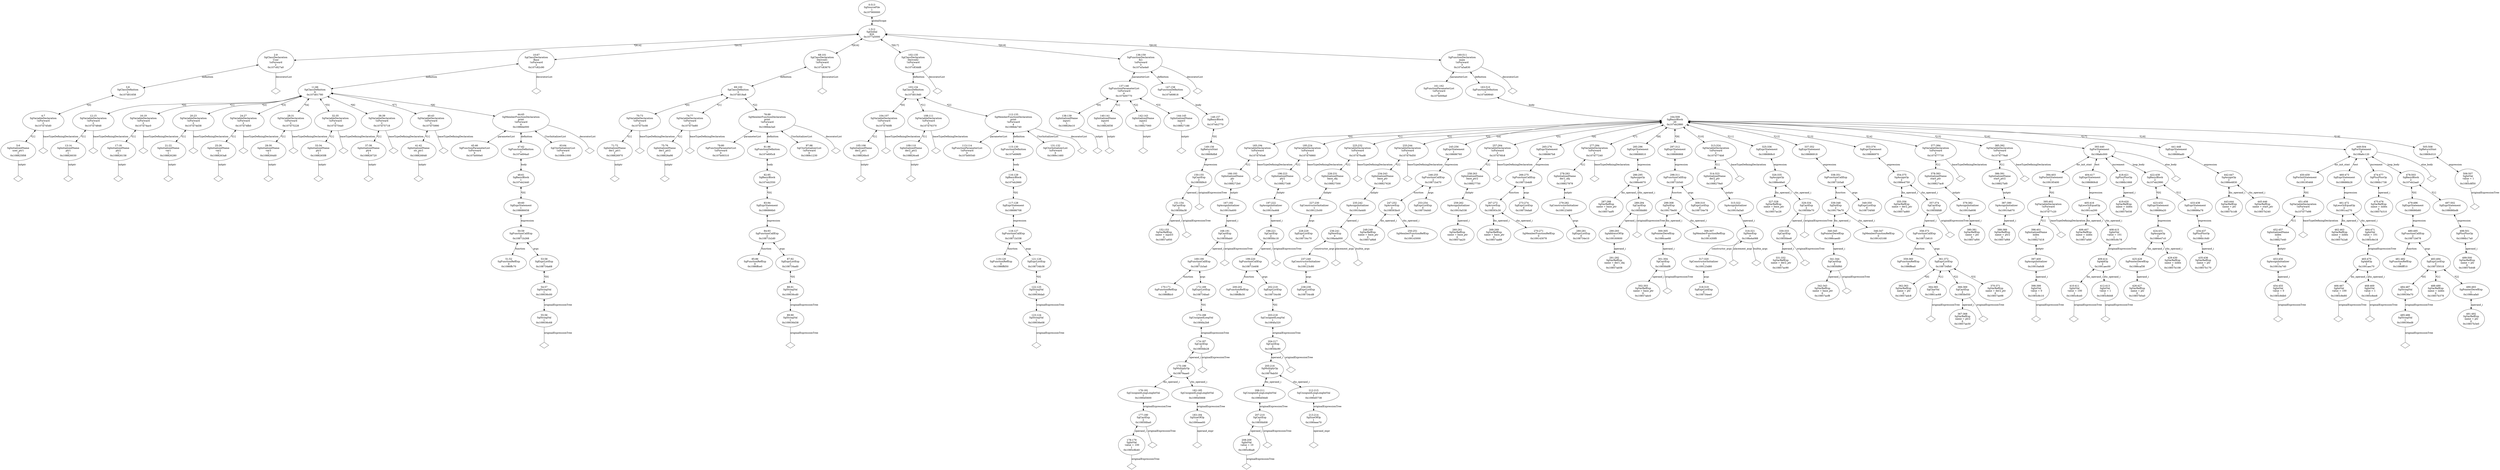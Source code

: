 digraph "G./pointer_example_class.cpp.dot" {
"0x108825f08"[label="5:6\nSgInitializedName\nuser_ptr1\n1\n0x108825f08\n" ];
"0x108825f08" -> "0x108825f08__initptr__null"[label="initptr" dir=none ];
"0x108825f08__initptr__null"[label="" shape=diamond ];
"0x107d745d0"[label="4:7\nSgVariableDeclaration\n!isForward\n2\n0x107d745d0\n" ];
"0x107d745d0" -> "0x107d745d0__baseTypeDefiningDeclaration__null"[label="baseTypeDefiningDeclaration" dir=none ];
"0x107d745d0__baseTypeDefiningDeclaration__null"[label="" shape=diamond ];
"0x107d745d0" -> "0x108825f08"[label="*[1]" dir=both ];
"0x107d01658"[label="3:8\nSgClassDefinition\n1\n0x107d01658\n" ];
"0x107d01658" -> "0x107d745d0"[label="*[0]" dir=both ];
"0x107c827a0"[label="2:9\nSgClassDeclaration\nUser\n!isForward\n2\n0x107c827a0\n" ];
"0x107c827a0" -> "0x107d01658"[label="definition" dir=both ];
"0x107c827a0" -> "0x107c827a0__decoratorList__null"[label="decoratorList" dir=none ];
"0x107c827a0__decoratorList__null"[label="" shape=diamond ];
"0x108826030"[label="13:14\nSgInitializedName\nptr1\n1\n0x108826030\n" ];
"0x108826030" -> "0x108826030__initptr__null"[label="initptr" dir=none ];
"0x108826030__initptr__null"[label="" shape=diamond ];
"0x107d74848"[label="12:15\nSgVariableDeclaration\n!isForward\n2\n0x107d74848\n" ];
"0x107d74848" -> "0x107d74848__baseTypeDefiningDeclaration__null"[label="baseTypeDefiningDeclaration" dir=none ];
"0x107d74848__baseTypeDefiningDeclaration__null"[label="" shape=diamond ];
"0x107d74848" -> "0x108826030"[label="*[1]" dir=both ];
"0x108826158"[label="17:18\nSgInitializedName\nptr2\n1\n0x108826158\n" ];
"0x108826158" -> "0x108826158__initptr__null"[label="initptr" dir=none ];
"0x108826158__initptr__null"[label="" shape=diamond ];
"0x107d74ac0"[label="16:19\nSgVariableDeclaration\n!isForward\n2\n0x107d74ac0\n" ];
"0x107d74ac0" -> "0x107d74ac0__baseTypeDefiningDeclaration__null"[label="baseTypeDefiningDeclaration" dir=none ];
"0x107d74ac0__baseTypeDefiningDeclaration__null"[label="" shape=diamond ];
"0x107d74ac0" -> "0x108826158"[label="*[1]" dir=both ];
"0x108826280"[label="21:22\nSgInitializedName\nvar1\n1\n0x108826280\n" ];
"0x108826280" -> "0x108826280__initptr__null"[label="initptr" dir=none ];
"0x108826280__initptr__null"[label="" shape=diamond ];
"0x107d74d38"[label="20:23\nSgVariableDeclaration\n!isForward\n2\n0x107d74d38\n" ];
"0x107d74d38" -> "0x107d74d38__baseTypeDefiningDeclaration__null"[label="baseTypeDefiningDeclaration" dir=none ];
"0x107d74d38__baseTypeDefiningDeclaration__null"[label="" shape=diamond ];
"0x107d74d38" -> "0x108826280"[label="*[1]" dir=both ];
"0x1088263a8"[label="25:26\nSgInitializedName\nvar2\n1\n0x1088263a8\n" ];
"0x1088263a8" -> "0x1088263a8__initptr__null"[label="initptr" dir=none ];
"0x1088263a8__initptr__null"[label="" shape=diamond ];
"0x107d74fb0"[label="24:27\nSgVariableDeclaration\n!isForward\n2\n0x107d74fb0\n" ];
"0x107d74fb0" -> "0x107d74fb0__baseTypeDefiningDeclaration__null"[label="baseTypeDefiningDeclaration" dir=none ];
"0x107d74fb0__baseTypeDefiningDeclaration__null"[label="" shape=diamond ];
"0x107d74fb0" -> "0x1088263a8"[label="*[1]" dir=both ];
"0x1088264d0"[label="29:30\nSgInitializedName\nvar3\n1\n0x1088264d0\n" ];
"0x1088264d0" -> "0x1088264d0__initptr__null"[label="initptr" dir=none ];
"0x1088264d0__initptr__null"[label="" shape=diamond ];
"0x107d75228"[label="28:31\nSgVariableDeclaration\n!isForward\n2\n0x107d75228\n" ];
"0x107d75228" -> "0x107d75228__baseTypeDefiningDeclaration__null"[label="baseTypeDefiningDeclaration" dir=none ];
"0x107d75228__baseTypeDefiningDeclaration__null"[label="" shape=diamond ];
"0x107d75228" -> "0x1088264d0"[label="*[1]" dir=both ];
"0x1088265f8"[label="33:34\nSgInitializedName\nptr3\n1\n0x1088265f8\n" ];
"0x1088265f8" -> "0x1088265f8__initptr__null"[label="initptr" dir=none ];
"0x1088265f8__initptr__null"[label="" shape=diamond ];
"0x107d754a0"[label="32:35\nSgVariableDeclaration\n!isForward\n2\n0x107d754a0\n" ];
"0x107d754a0" -> "0x107d754a0__baseTypeDefiningDeclaration__null"[label="baseTypeDefiningDeclaration" dir=none ];
"0x107d754a0__baseTypeDefiningDeclaration__null"[label="" shape=diamond ];
"0x107d754a0" -> "0x1088265f8"[label="*[1]" dir=both ];
"0x108826720"[label="37:38\nSgInitializedName\nptr4\n1\n0x108826720\n" ];
"0x108826720" -> "0x108826720__initptr__null"[label="initptr" dir=none ];
"0x108826720__initptr__null"[label="" shape=diamond ];
"0x107d75718"[label="36:39\nSgVariableDeclaration\n!isForward\n2\n0x107d75718\n" ];
"0x107d75718" -> "0x107d75718__baseTypeDefiningDeclaration__null"[label="baseTypeDefiningDeclaration" dir=none ];
"0x107d75718__baseTypeDefiningDeclaration__null"[label="" shape=diamond ];
"0x107d75718" -> "0x108826720"[label="*[1]" dir=both ];
"0x108826848"[label="41:42\nSgInitializedName\nstr_ptr1\n1\n0x108826848\n" ];
"0x108826848" -> "0x108826848__initptr__null"[label="initptr" dir=none ];
"0x108826848__initptr__null"[label="" shape=diamond ];
"0x107d75990"[label="40:43\nSgVariableDeclaration\n!isForward\n2\n0x107d75990\n" ];
"0x107d75990" -> "0x107d75990__baseTypeDefiningDeclaration__null"[label="baseTypeDefiningDeclaration" dir=none ];
"0x107d75990__baseTypeDefiningDeclaration__null"[label="" shape=diamond ];
"0x107d75990" -> "0x108826848"[label="*[1]" dir=both ];
"0x107b000e0"[label="45:46\nSgFunctionParameterList\n!isForward\n0\n0x107b000e0\n" ];
"0x1086ffc70"[label="51:52\nSgFunctionRefExp\n0\n0x1086ffc70\n" ];
"0x109036c68"[label="55:56\nSgStringVal\n1\n0x109036c68\n" ];
"0x109036c68" -> "0x109036c68__originalExpressionTree__null"[label="originalExpressionTree" dir=none ];
"0x109036c68__originalExpressionTree__null"[label="" shape=diamond ];
"0x109036c00"[label="54:57\nSgStringVal\n1\n0x109036c00\n" ];
"0x109036c00" -> "0x109036c68"[label="originalExpressionTree" dir=both ];
"0x108734a68"[label="53:58\nSgExprListExp\n1\n0x108734a68\n" ];
"0x108734a68" -> "0x109036c00"[label="*[0]" dir=both ];
"0x10871b268"[label="50:59\nSgFunctionCallExp\n2\n0x10871b268\n" ];
"0x10871b268" -> "0x1086ffc70"[label="function" dir=both ];
"0x10871b268" -> "0x108734a68"[label="args" dir=both ];
"0x108686658"[label="49:60\nSgExprStatement\n1\n0x108686658\n" ];
"0x108686658" -> "0x10871b268"[label="expression" dir=both ];
"0x107eb2440"[label="48:61\nSgBasicBlock\n1\n0x107eb2440\n" ];
"0x107eb2440" -> "0x108686658"[label="*[0]" dir=both ];
"0x107e694a0"[label="47:62\nSgFunctionDefinition\n1\n0x107e694a0\n" ];
"0x107e694a0" -> "0x107eb2440"[label="body" dir=both ];
"0x1089c1000"[label="63:64\nSgCtorInitializerList\n!isForward\n0\n0x1089c1000\n" ];
"0x1088de000"[label="44:65\nSgMemberFunctionDeclaration\nprint\n!isForward\n4\n0x1088de000\n" ];
"0x1088de000" -> "0x107b000e0"[label="parameterList" dir=both ];
"0x1088de000" -> "0x1088de000__decoratorList__null"[label="decoratorList" dir=none ];
"0x1088de000__decoratorList__null"[label="" shape=diamond ];
"0x1088de000" -> "0x107e694a0"[label="definition" dir=both ];
"0x1088de000" -> "0x1089c1000"[label="CtorInitializerList" dir=both ];
"0x107d01780"[label="11:66\nSgClassDefinition\n9\n0x107d01780\n" ];
"0x107d01780" -> "0x107d74848"[label="*[0]" dir=both ];
"0x107d01780" -> "0x107d74ac0"[label="*[1]" dir=both ];
"0x107d01780" -> "0x107d74d38"[label="*[2]" dir=both ];
"0x107d01780" -> "0x107d74fb0"[label="*[3]" dir=both ];
"0x107d01780" -> "0x107d75228"[label="*[4]" dir=both ];
"0x107d01780" -> "0x107d754a0"[label="*[5]" dir=both ];
"0x107d01780" -> "0x107d75718"[label="*[6]" dir=both ];
"0x107d01780" -> "0x107d75990"[label="*[7]" dir=both ];
"0x107d01780" -> "0x1088de000"[label="*[8]" dir=both ];
"0x107c82c90"[label="10:67\nSgClassDeclaration\nBase\n!isForward\n2\n0x107c82c90\n" ];
"0x107c82c90" -> "0x107d01780"[label="definition" dir=both ];
"0x107c82c90" -> "0x107c82c90__decoratorList__null"[label="decoratorList" dir=none ];
"0x107c82c90__decoratorList__null"[label="" shape=diamond ];
"0x108826970"[label="71:72\nSgInitializedName\nder1_ptr1\n1\n0x108826970\n" ];
"0x108826970" -> "0x108826970__initptr__null"[label="initptr" dir=none ];
"0x108826970__initptr__null"[label="" shape=diamond ];
"0x107d75c08"[label="70:73\nSgVariableDeclaration\n!isForward\n2\n0x107d75c08\n" ];
"0x107d75c08" -> "0x107d75c08__baseTypeDefiningDeclaration__null"[label="baseTypeDefiningDeclaration" dir=none ];
"0x107d75c08__baseTypeDefiningDeclaration__null"[label="" shape=diamond ];
"0x107d75c08" -> "0x108826970"[label="*[1]" dir=both ];
"0x108826a98"[label="75:76\nSgInitializedName\nder1_ptr2\n1\n0x108826a98\n" ];
"0x108826a98" -> "0x108826a98__initptr__null"[label="initptr" dir=none ];
"0x108826a98__initptr__null"[label="" shape=diamond ];
"0x107d75e80"[label="74:77\nSgVariableDeclaration\n!isForward\n2\n0x107d75e80\n" ];
"0x107d75e80" -> "0x107d75e80__baseTypeDefiningDeclaration__null"[label="baseTypeDefiningDeclaration" dir=none ];
"0x107d75e80__baseTypeDefiningDeclaration__null"[label="" shape=diamond ];
"0x107d75e80" -> "0x108826a98"[label="*[1]" dir=both ];
"0x107b00310"[label="79:80\nSgFunctionParameterList\n!isForward\n0\n0x107b00310\n" ];
"0x1086ffce0"[label="85:86\nSgFunctionRefExp\n0\n0x1086ffce0\n" ];
"0x109036d38"[label="89:90\nSgStringVal\n1\n0x109036d38\n" ];
"0x109036d38" -> "0x109036d38__originalExpressionTree__null"[label="originalExpressionTree" dir=none ];
"0x109036d38__originalExpressionTree__null"[label="" shape=diamond ];
"0x109036cd0"[label="88:91\nSgStringVal\n1\n0x109036cd0\n" ];
"0x109036cd0" -> "0x109036d38"[label="originalExpressionTree" dir=both ];
"0x108734ad0"[label="87:92\nSgExprListExp\n1\n0x108734ad0\n" ];
"0x108734ad0" -> "0x109036cd0"[label="*[0]" dir=both ];
"0x10871b2d0"[label="84:93\nSgFunctionCallExp\n2\n0x10871b2d0\n" ];
"0x10871b2d0" -> "0x1086ffce0"[label="function" dir=both ];
"0x10871b2d0" -> "0x108734ad0"[label="args" dir=both ];
"0x1086866b0"[label="83:94\nSgExprStatement\n1\n0x1086866b0\n" ];
"0x1086866b0" -> "0x10871b2d0"[label="expression" dir=both ];
"0x107eb2550"[label="82:95\nSgBasicBlock\n1\n0x107eb2550\n" ];
"0x107eb2550" -> "0x1086866b0"[label="*[0]" dir=both ];
"0x107e695c8"[label="81:96\nSgFunctionDefinition\n1\n0x107e695c8\n" ];
"0x107e695c8" -> "0x107eb2550"[label="body" dir=both ];
"0x1089c1230"[label="97:98\nSgCtorInitializerList\n!isForward\n0\n0x1089c1230\n" ];
"0x1088de3a0"[label="78:99\nSgMemberFunctionDeclaration\nprint\n!isForward\n4\n0x1088de3a0\n" ];
"0x1088de3a0" -> "0x107b00310"[label="parameterList" dir=both ];
"0x1088de3a0" -> "0x1088de3a0__decoratorList__null"[label="decoratorList" dir=none ];
"0x1088de3a0__decoratorList__null"[label="" shape=diamond ];
"0x1088de3a0" -> "0x107e695c8"[label="definition" dir=both ];
"0x1088de3a0" -> "0x1089c1230"[label="CtorInitializerList" dir=both ];
"0x107d018a8"[label="69:100\nSgClassDefinition\n3\n0x107d018a8\n" ];
"0x107d018a8" -> "0x107d75c08"[label="*[0]" dir=both ];
"0x107d018a8" -> "0x107d75e80"[label="*[1]" dir=both ];
"0x107d018a8" -> "0x1088de3a0"[label="*[2]" dir=both ];
"0x107c83670"[label="68:101\nSgClassDeclaration\nDerived1\n!isForward\n2\n0x107c83670\n" ];
"0x107c83670" -> "0x107d018a8"[label="definition" dir=both ];
"0x107c83670" -> "0x107c83670__decoratorList__null"[label="decoratorList" dir=none ];
"0x107c83670__decoratorList__null"[label="" shape=diamond ];
"0x108826bc0"[label="105:106\nSgInitializedName\nder2_ptr1\n1\n0x108826bc0\n" ];
"0x108826bc0" -> "0x108826bc0__initptr__null"[label="initptr" dir=none ];
"0x108826bc0__initptr__null"[label="" shape=diamond ];
"0x107d760f8"[label="104:107\nSgVariableDeclaration\n!isForward\n2\n0x107d760f8\n" ];
"0x107d760f8" -> "0x107d760f8__baseTypeDefiningDeclaration__null"[label="baseTypeDefiningDeclaration" dir=none ];
"0x107d760f8__baseTypeDefiningDeclaration__null"[label="" shape=diamond ];
"0x107d760f8" -> "0x108826bc0"[label="*[1]" dir=both ];
"0x108826ce8"[label="109:110\nSgInitializedName\nder2_ptr2\n1\n0x108826ce8\n" ];
"0x108826ce8" -> "0x108826ce8__initptr__null"[label="initptr" dir=none ];
"0x108826ce8__initptr__null"[label="" shape=diamond ];
"0x107d76370"[label="108:111\nSgVariableDeclaration\n!isForward\n2\n0x107d76370\n" ];
"0x107d76370" -> "0x107d76370__baseTypeDefiningDeclaration__null"[label="baseTypeDefiningDeclaration" dir=none ];
"0x107d76370__baseTypeDefiningDeclaration__null"[label="" shape=diamond ];
"0x107d76370" -> "0x108826ce8"[label="*[1]" dir=both ];
"0x107b00540"[label="113:114\nSgFunctionParameterList\n!isForward\n0\n0x107b00540\n" ];
"0x1086ffd50"[label="119:120\nSgFunctionRefExp\n0\n0x1086ffd50\n" ];
"0x109036e08"[label="123:124\nSgStringVal\n1\n0x109036e08\n" ];
"0x109036e08" -> "0x109036e08__originalExpressionTree__null"[label="originalExpressionTree" dir=none ];
"0x109036e08__originalExpressionTree__null"[label="" shape=diamond ];
"0x109036da0"[label="122:125\nSgStringVal\n1\n0x109036da0\n" ];
"0x109036da0" -> "0x109036e08"[label="originalExpressionTree" dir=both ];
"0x108734b38"[label="121:126\nSgExprListExp\n1\n0x108734b38\n" ];
"0x108734b38" -> "0x109036da0"[label="*[0]" dir=both ];
"0x10871b338"[label="118:127\nSgFunctionCallExp\n2\n0x10871b338\n" ];
"0x10871b338" -> "0x1086ffd50"[label="function" dir=both ];
"0x10871b338" -> "0x108734b38"[label="args" dir=both ];
"0x108686708"[label="117:128\nSgExprStatement\n1\n0x108686708\n" ];
"0x108686708" -> "0x10871b338"[label="expression" dir=both ];
"0x107eb2660"[label="116:129\nSgBasicBlock\n1\n0x107eb2660\n" ];
"0x107eb2660" -> "0x108686708"[label="*[0]" dir=both ];
"0x107e696f0"[label="115:130\nSgFunctionDefinition\n1\n0x107e696f0\n" ];
"0x107e696f0" -> "0x107eb2660"[label="body" dir=both ];
"0x1089c1460"[label="131:132\nSgCtorInitializerList\n!isForward\n0\n0x1089c1460\n" ];
"0x1088de740"[label="112:133\nSgMemberFunctionDeclaration\nprint\n!isForward\n4\n0x1088de740\n" ];
"0x1088de740" -> "0x107b00540"[label="parameterList" dir=both ];
"0x1088de740" -> "0x1088de740__decoratorList__null"[label="decoratorList" dir=none ];
"0x1088de740__decoratorList__null"[label="" shape=diamond ];
"0x1088de740" -> "0x107e696f0"[label="definition" dir=both ];
"0x1088de740" -> "0x1089c1460"[label="CtorInitializerList" dir=both ];
"0x107d019d0"[label="103:134\nSgClassDefinition\n3\n0x107d019d0\n" ];
"0x107d019d0" -> "0x107d760f8"[label="*[0]" dir=both ];
"0x107d019d0" -> "0x107d76370"[label="*[1]" dir=both ];
"0x107d019d0" -> "0x1088de740"[label="*[2]" dir=both ];
"0x107c83dd8"[label="102:135\nSgClassDeclaration\nDerived2\n!isForward\n2\n0x107c83dd8\n" ];
"0x107c83dd8" -> "0x107d019d0"[label="definition" dir=both ];
"0x107c83dd8" -> "0x107c83dd8__decoratorList__null"[label="decoratorList" dir=none ];
"0x107c83dd8__decoratorList__null"[label="" shape=diamond ];
"0x108826e10"[label="138:139\nSgInitializedName\ninput1\n1\n0x108826e10\n" ];
"0x108826e10" -> "0x108826e10__initptr__null"[label="initptr" dir=none ];
"0x108826e10__initptr__null"[label="" shape=diamond ];
"0x108826f38"[label="140:141\nSgInitializedName\ninput4\n1\n0x108826f38\n" ];
"0x108826f38" -> "0x108826f38__initptr__null"[label="initptr" dir=none ];
"0x108826f38__initptr__null"[label="" shape=diamond ];
"0x108827060"[label="142:143\nSgInitializedName\ninput2\n1\n0x108827060\n" ];
"0x108827060" -> "0x108827060__initptr__null"[label="initptr" dir=none ];
"0x108827060__initptr__null"[label="" shape=diamond ];
"0x108827188"[label="144:145\nSgInitializedName\ninput3\n1\n0x108827188\n" ];
"0x108827188" -> "0x108827188__initptr__null"[label="initptr" dir=none ];
"0x108827188__initptr__null"[label="" shape=diamond ];
"0x107b00770"[label="137:146\nSgFunctionParameterList\n!isForward\n4\n0x107b00770\n" ];
"0x107b00770" -> "0x108826e10"[label="*[0]" dir=both ];
"0x107b00770" -> "0x108826f38"[label="*[1]" dir=both ];
"0x107b00770" -> "0x108827060"[label="*[2]" dir=both ];
"0x107b00770" -> "0x108827188"[label="*[3]" dir=both ];
"0x10857a950"[label="152:153\nSgVarRefExp\n name = input3\n0\n0x10857a950\n" ];
"0x1085fda38"[label="151:154\nSgCastExp\n2\n0x1085fda38\n" ];
"0x1085fda38" -> "0x10857a950"[label="operand_i" dir=both ];
"0x1085fda38" -> "0x1085fda38__originalExpressionTree__null"[label="originalExpressionTree" dir=none ];
"0x1085fda38__originalExpressionTree__null"[label="" shape=diamond ];
"0x1085fd9c0"[label="150:155\nSgCastExp\n2\n0x1085fd9c0\n" ];
"0x1085fd9c0" -> "0x1085fda38"[label="operand_i" dir=both ];
"0x1085fd9c0" -> "0x1085fd9c0__originalExpressionTree__null"[label="originalExpressionTree" dir=none ];
"0x1085fd9c0__originalExpressionTree__null"[label="" shape=diamond ];
"0x10869bfb8"[label="149:156\nSgReturnStmt\n1\n0x10869bfb8\n" ];
"0x10869bfb8" -> "0x1085fd9c0"[label="expression" dir=both ];
"0x107eb2770"[label="148:157\nSgBasicBlock\n1\n0x107eb2770\n" ];
"0x107eb2770" -> "0x10869bfb8"[label="*[0]" dir=both ];
"0x107e69818"[label="147:158\nSgFunctionDefinition\n1\n0x107e69818\n" ];
"0x107e69818" -> "0x107eb2770"[label="body" dir=both ];
"0x107a5a4a0"[label="136:159\nSgFunctionDeclaration\nfn1\n!isForward\n3\n0x107a5a4a0\n" ];
"0x107a5a4a0" -> "0x107b00770"[label="parameterList" dir=both ];
"0x107a5a4a0" -> "0x107a5a4a0__decoratorList__null"[label="decoratorList" dir=none ];
"0x107a5a4a0__decoratorList__null"[label="" shape=diamond ];
"0x107a5a4a0" -> "0x107e69818"[label="definition" dir=both ];
"0x107b009a0"[label="161:162\nSgFunctionParameterList\n!isForward\n0\n0x107b009a0\n" ];
"0x1086ffdc0"[label="170:171\nSgFunctionRefExp\n0\n0x1086ffdc0\n" ];
"0x1085c8b40"[label="178:179\nSgIntVal\n value = 100\n1\n0x1085c8b40\n" ];
"0x1085c8b40" -> "0x1085c8b40__originalExpressionTree__null"[label="originalExpressionTree" dir=none ];
"0x1085c8b40__originalExpressionTree__null"[label="" shape=diamond ];
"0x1085fdba0"[label="177:180\nSgCastExp\n2\n0x1085fdba0\n" ];
"0x1085fdba0" -> "0x1085c8b40"[label="operand_i" dir=both ];
"0x1085fdba0" -> "0x1085fdba0__originalExpressionTree__null"[label="originalExpressionTree" dir=none ];
"0x1085fdba0__originalExpressionTree__null"[label="" shape=diamond ];
"0x1090d5600"[label="176:181\nSgUnsignedLongLongIntVal\n1\n0x1090d5600\n" ];
"0x1090d5600" -> "0x1085fdba0"[label="originalExpressionTree" dir=both ];
"0x1090eee00"[label="183:184\nSgSizeOfOp\n1\n0x1090eee00\n" ];
"0x1090eee00" -> "0x1090eee00__operand_expr__null"[label="operand_expr" dir=none ];
"0x1090eee00__operand_expr__null"[label="" shape=diamond ];
"0x1090d5668"[label="182:185\nSgUnsignedLongLongIntVal\n1\n0x1090d5668\n" ];
"0x1090d5668" -> "0x1090eee00"[label="originalExpressionTree" dir=both ];
"0x10879aae0"[label="175:186\nSgMultiplyOp\n2\n0x10879aae0\n" ];
"0x10879aae0" -> "0x1090d5600"[label="lhs_operand_i" dir=both ];
"0x10879aae0" -> "0x1090d5668"[label="rhs_operand_i" dir=both ];
"0x1085fdb28"[label="174:187\nSgCastExp\n2\n0x1085fdb28\n" ];
"0x1085fdb28" -> "0x10879aae0"[label="operand_i" dir=both ];
"0x1085fdb28" -> "0x1085fdb28__originalExpressionTree__null"[label="originalExpressionTree" dir=none ];
"0x1085fdb28__originalExpressionTree__null"[label="" shape=diamond ];
"0x1084fa2b8"[label="173:188\nSgUnsignedLongVal\n1\n0x1084fa2b8\n" ];
"0x1084fa2b8" -> "0x1085fdb28"[label="originalExpressionTree" dir=both ];
"0x108734ba0"[label="172:189\nSgExprListExp\n1\n0x108734ba0\n" ];
"0x108734ba0" -> "0x1084fa2b8"[label="*[0]" dir=both ];
"0x10871b3a0"[label="169:190\nSgFunctionCallExp\n2\n0x10871b3a0\n" ];
"0x10871b3a0" -> "0x1086ffdc0"[label="function" dir=both ];
"0x10871b3a0" -> "0x108734ba0"[label="args" dir=both ];
"0x1085fdab0"[label="168:191\nSgCastExp\n2\n0x1085fdab0\n" ];
"0x1085fdab0" -> "0x10871b3a0"[label="operand_i" dir=both ];
"0x1085fdab0" -> "0x1085fdab0__originalExpressionTree__null"[label="originalExpressionTree" dir=none ];
"0x1085fdab0__originalExpressionTree__null"[label="" shape=diamond ];
"0x10910a400"[label="167:192\nSgAssignInitializer\n1\n0x10910a400\n" ];
"0x10910a400" -> "0x1085fdab0"[label="operand_i" dir=both ];
"0x1088272b0"[label="166:193\nSgInitializedName\nptr\n1\n0x1088272b0\n" ];
"0x1088272b0" -> "0x10910a400"[label="initptr" dir=both ];
"0x107d765e8"[label="165:194\nSgVariableDeclaration\n!isForward\n2\n0x107d765e8\n" ];
"0x107d765e8" -> "0x107d765e8__baseTypeDefiningDeclaration__null"[label="baseTypeDefiningDeclaration" dir=none ];
"0x107d765e8__baseTypeDefiningDeclaration__null"[label="" shape=diamond ];
"0x107d765e8" -> "0x1088272b0"[label="*[1]" dir=both ];
"0x1086ffe30"[label="200:201\nSgFunctionRefExp\n0\n0x1086ffe30\n" ];
"0x1085c8ba8"[label="208:209\nSgIntVal\n value = 10\n1\n0x1085c8ba8\n" ];
"0x1085c8ba8" -> "0x1085c8ba8__originalExpressionTree__null"[label="originalExpressionTree" dir=none ];
"0x1085c8ba8__originalExpressionTree__null"[label="" shape=diamond ];
"0x1085fdd08"[label="207:210\nSgCastExp\n2\n0x1085fdd08\n" ];
"0x1085fdd08" -> "0x1085c8ba8"[label="operand_i" dir=both ];
"0x1085fdd08" -> "0x1085fdd08__originalExpressionTree__null"[label="originalExpressionTree" dir=none ];
"0x1085fdd08__originalExpressionTree__null"[label="" shape=diamond ];
"0x1090d56d0"[label="206:211\nSgUnsignedLongLongIntVal\n1\n0x1090d56d0\n" ];
"0x1090d56d0" -> "0x1085fdd08"[label="originalExpressionTree" dir=both ];
"0x1090eee70"[label="213:214\nSgSizeOfOp\n1\n0x1090eee70\n" ];
"0x1090eee70" -> "0x1090eee70__operand_expr__null"[label="operand_expr" dir=none ];
"0x1090eee70__operand_expr__null"[label="" shape=diamond ];
"0x1090d5738"[label="212:215\nSgUnsignedLongLongIntVal\n1\n0x1090d5738\n" ];
"0x1090d5738" -> "0x1090eee70"[label="originalExpressionTree" dir=both ];
"0x10879ab50"[label="205:216\nSgMultiplyOp\n2\n0x10879ab50\n" ];
"0x10879ab50" -> "0x1090d56d0"[label="lhs_operand_i" dir=both ];
"0x10879ab50" -> "0x1090d5738"[label="rhs_operand_i" dir=both ];
"0x1085fdc90"[label="204:217\nSgCastExp\n2\n0x1085fdc90\n" ];
"0x1085fdc90" -> "0x10879ab50"[label="operand_i" dir=both ];
"0x1085fdc90" -> "0x1085fdc90__originalExpressionTree__null"[label="originalExpressionTree" dir=none ];
"0x1085fdc90__originalExpressionTree__null"[label="" shape=diamond ];
"0x1084fa320"[label="203:218\nSgUnsignedLongVal\n1\n0x1084fa320\n" ];
"0x1084fa320" -> "0x1085fdc90"[label="originalExpressionTree" dir=both ];
"0x108734c08"[label="202:219\nSgExprListExp\n1\n0x108734c08\n" ];
"0x108734c08" -> "0x1084fa320"[label="*[0]" dir=both ];
"0x10871b408"[label="199:220\nSgFunctionCallExp\n2\n0x10871b408\n" ];
"0x10871b408" -> "0x1086ffe30"[label="function" dir=both ];
"0x10871b408" -> "0x108734c08"[label="args" dir=both ];
"0x1085fdc18"[label="198:221\nSgCastExp\n2\n0x1085fdc18\n" ];
"0x1085fdc18" -> "0x10871b408"[label="operand_i" dir=both ];
"0x1085fdc18" -> "0x1085fdc18__originalExpressionTree__null"[label="originalExpressionTree" dir=none ];
"0x1085fdc18__originalExpressionTree__null"[label="" shape=diamond ];
"0x10910a468"[label="197:222\nSgAssignInitializer\n1\n0x10910a468\n" ];
"0x10910a468" -> "0x1085fdc18"[label="operand_i" dir=both ];
"0x1088273d8"[label="196:223\nSgInitializedName\nptr2\n1\n0x1088273d8\n" ];
"0x1088273d8" -> "0x10910a468"[label="initptr" dir=both ];
"0x107d76860"[label="195:224\nSgVariableDeclaration\n!isForward\n2\n0x107d76860\n" ];
"0x107d76860" -> "0x107d76860__baseTypeDefiningDeclaration__null"[label="baseTypeDefiningDeclaration" dir=none ];
"0x107d76860__baseTypeDefiningDeclaration__null"[label="" shape=diamond ];
"0x107d76860" -> "0x1088273d8"[label="*[1]" dir=both ];
"0x108734c70"[label="228:229\nSgExprListExp\n0\n0x108734c70\n" ];
"0x109123c00"[label="227:230\nSgConstructorInitializer\n1\n0x109123c00\n" ];
"0x109123c00" -> "0x108734c70"[label="args" dir=both ];
"0x108827500"[label="226:231\nSgInitializedName\nbase_obj\n1\n0x108827500\n" ];
"0x108827500" -> "0x109123c00"[label="initptr" dir=both ];
"0x107d76ad8"[label="225:232\nSgVariableDeclaration\n!isForward\n2\n0x107d76ad8\n" ];
"0x107d76ad8" -> "0x107d76ad8__baseTypeDefiningDeclaration__null"[label="baseTypeDefiningDeclaration" dir=none ];
"0x107d76ad8__baseTypeDefiningDeclaration__null"[label="" shape=diamond ];
"0x107d76ad8" -> "0x108827500"[label="*[1]" dir=both ];
"0x108734cd8"[label="238:239\nSgExprListExp\n0\n0x108734cd8\n" ];
"0x109123c80"[label="237:240\nSgConstructorInitializer\n1\n0x109123c80\n" ];
"0x109123c80" -> "0x108734cd8"[label="args" dir=both ];
"0x108a4a000"[label="236:241\nSgNewExp\n3\n0x108a4a000\n" ];
"0x108a4a000" -> "0x108a4a000__placement_args__null"[label="placement_args" dir=none ];
"0x108a4a000__placement_args__null"[label="" shape=diamond ];
"0x108a4a000" -> "0x109123c80"[label="constructor_args" dir=both ];
"0x108a4a000" -> "0x108a4a000__builtin_args__null"[label="builtin_args" dir=none ];
"0x108a4a000__builtin_args__null"[label="" shape=diamond ];
"0x10910a4d0"[label="235:242\nSgAssignInitializer\n1\n0x10910a4d0\n" ];
"0x10910a4d0" -> "0x108a4a000"[label="operand_i" dir=both ];
"0x108827628"[label="234:243\nSgInitializedName\nbase_ptr\n1\n0x108827628\n" ];
"0x108827628" -> "0x10910a4d0"[label="initptr" dir=both ];
"0x107d76d50"[label="233:244\nSgVariableDeclaration\n!isForward\n2\n0x107d76d50\n" ];
"0x107d76d50" -> "0x107d76d50__baseTypeDefiningDeclaration__null"[label="baseTypeDefiningDeclaration" dir=none ];
"0x107d76d50__baseTypeDefiningDeclaration__null"[label="" shape=diamond ];
"0x107d76d50" -> "0x108827628"[label="*[1]" dir=both ];
"0x10857a9b8"[label="248:249\nSgVarRefExp\n name = base_ptr\n0\n0x10857a9b8\n" ];
"0x109143000"[label="250:251\nSgMemberFunctionRefExp\n0\n0x109143000\n" ];
"0x108593bc0"[label="247:252\nSgArrowExp\n2\n0x108593bc0\n" ];
"0x108593bc0" -> "0x10857a9b8"[label="lhs_operand_i" dir=both ];
"0x108593bc0" -> "0x109143000"[label="rhs_operand_i" dir=both ];
"0x108734d40"[label="253:254\nSgExprListExp\n0\n0x108734d40\n" ];
"0x10871b470"[label="246:255\nSgFunctionCallExp\n2\n0x10871b470\n" ];
"0x10871b470" -> "0x108593bc0"[label="function" dir=both ];
"0x10871b470" -> "0x108734d40"[label="args" dir=both ];
"0x108686760"[label="245:256\nSgExprStatement\n1\n0x108686760\n" ];
"0x108686760" -> "0x10871b470"[label="expression" dir=both ];
"0x10857aa20"[label="260:261\nSgVarRefExp\n name = base_ptr\n0\n0x10857aa20\n" ];
"0x10910a538"[label="259:262\nSgAssignInitializer\n1\n0x10910a538\n" ];
"0x10910a538" -> "0x10857aa20"[label="operand_i" dir=both ];
"0x108827750"[label="258:263\nSgInitializedName\nbase_ptr2\n1\n0x108827750\n" ];
"0x108827750" -> "0x10910a538"[label="initptr" dir=both ];
"0x107d76fc8"[label="257:264\nSgVariableDeclaration\n!isForward\n2\n0x107d76fc8\n" ];
"0x107d76fc8" -> "0x107d76fc8__baseTypeDefiningDeclaration__null"[label="baseTypeDefiningDeclaration" dir=none ];
"0x107d76fc8__baseTypeDefiningDeclaration__null"[label="" shape=diamond ];
"0x107d76fc8" -> "0x108827750"[label="*[1]" dir=both ];
"0x10857aa88"[label="268:269\nSgVarRefExp\n name = base_ptr\n0\n0x10857aa88\n" ];
"0x109143078"[label="270:271\nSgMemberFunctionRefExp\n0\n0x109143078\n" ];
"0x108593c30"[label="267:272\nSgArrowExp\n2\n0x108593c30\n" ];
"0x108593c30" -> "0x10857aa88"[label="lhs_operand_i" dir=both ];
"0x108593c30" -> "0x109143078"[label="rhs_operand_i" dir=both ];
"0x108734da8"[label="273:274\nSgExprListExp\n0\n0x108734da8\n" ];
"0x10871b4d8"[label="266:275\nSgFunctionCallExp\n2\n0x10871b4d8\n" ];
"0x10871b4d8" -> "0x108593c30"[label="function" dir=both ];
"0x10871b4d8" -> "0x108734da8"[label="args" dir=both ];
"0x1086867b8"[label="265:276\nSgExprStatement\n1\n0x1086867b8\n" ];
"0x1086867b8" -> "0x10871b4d8"[label="expression" dir=both ];
"0x108734e10"[label="280:281\nSgExprListExp\n0\n0x108734e10\n" ];
"0x109123d00"[label="279:282\nSgConstructorInitializer\n1\n0x109123d00\n" ];
"0x109123d00" -> "0x108734e10"[label="args" dir=both ];
"0x108827878"[label="278:283\nSgInitializedName\nder1_obj\n1\n0x108827878\n" ];
"0x108827878" -> "0x109123d00"[label="initptr" dir=both ];
"0x107d77240"[label="277:284\nSgVariableDeclaration\n!isForward\n2\n0x107d77240\n" ];
"0x107d77240" -> "0x107d77240__baseTypeDefiningDeclaration__null"[label="baseTypeDefiningDeclaration" dir=none ];
"0x107d77240__baseTypeDefiningDeclaration__null"[label="" shape=diamond ];
"0x107d77240" -> "0x108827878"[label="*[1]" dir=both ];
"0x10857aaf0"[label="287:288\nSgVarRefExp\n name = base_ptr\n0\n0x10857aaf0\n" ];
"0x10857ab58"[label="291:292\nSgVarRefExp\n name = der1_obj\n0\n0x10857ab58\n" ];
"0x109160600"[label="290:293\nSgAddressOfOp\n1\n0x109160600\n" ];
"0x109160600" -> "0x10857ab58"[label="operand_i" dir=both ];
"0x1085fdd80"[label="289:294\nSgCastExp\n2\n0x1085fdd80\n" ];
"0x1085fdd80" -> "0x109160600"[label="operand_i" dir=both ];
"0x1085fdd80" -> "0x1085fdd80__originalExpressionTree__null"[label="originalExpressionTree" dir=none ];
"0x1085fdd80__originalExpressionTree__null"[label="" shape=diamond ];
"0x1086e4670"[label="286:295\nSgAssignOp\n2\n0x1086e4670\n" ];
"0x1086e4670" -> "0x10857aaf0"[label="lhs_operand_i" dir=both ];
"0x1086e4670" -> "0x1085fdd80"[label="rhs_operand_i" dir=both ];
"0x108686810"[label="285:296\nSgExprStatement\n1\n0x108686810\n" ];
"0x108686810" -> "0x1086e4670"[label="expression" dir=both ];
"0x10857abc0"[label="302:303\nSgVarRefExp\n name = base_ptr\n0\n0x10857abc0\n" ];
"0x1085fddf8"[label="301:304\nSgCastExp\n2\n0x1085fddf8\n" ];
"0x1085fddf8" -> "0x10857abc0"[label="operand_i" dir=both ];
"0x1085fddf8" -> "0x1085fddf8__originalExpressionTree__null"[label="originalExpressionTree" dir=none ];
"0x1085fddf8__originalExpressionTree__null"[label="" shape=diamond ];
"0x1086cae68"[label="300:305\nSgPointerDerefExp\n1\n0x1086cae68\n" ];
"0x1086cae68" -> "0x1085fddf8"[label="operand_i" dir=both ];
"0x1091430f0"[label="306:307\nSgMemberFunctionRefExp\n0\n0x1091430f0\n" ];
"0x109179e00"[label="299:308\nSgDotExp\n2\n0x109179e00\n" ];
"0x109179e00" -> "0x1086cae68"[label="lhs_operand_i" dir=both ];
"0x109179e00" -> "0x1091430f0"[label="rhs_operand_i" dir=both ];
"0x108734e78"[label="309:310\nSgExprListExp\n0\n0x108734e78\n" ];
"0x10871b540"[label="298:311\nSgFunctionCallExp\n2\n0x10871b540\n" ];
"0x10871b540" -> "0x109179e00"[label="function" dir=both ];
"0x10871b540" -> "0x108734e78"[label="args" dir=both ];
"0x108686868"[label="297:312\nSgExprStatement\n1\n0x108686868\n" ];
"0x108686868" -> "0x10871b540"[label="expression" dir=both ];
"0x108734ee0"[label="318:319\nSgExprListExp\n0\n0x108734ee0\n" ];
"0x109123d80"[label="317:320\nSgConstructorInitializer\n1\n0x109123d80\n" ];
"0x109123d80" -> "0x108734ee0"[label="args" dir=both ];
"0x108a4a088"[label="316:321\nSgNewExp\n3\n0x108a4a088\n" ];
"0x108a4a088" -> "0x108a4a088__placement_args__null"[label="placement_args" dir=none ];
"0x108a4a088__placement_args__null"[label="" shape=diamond ];
"0x108a4a088" -> "0x109123d80"[label="constructor_args" dir=both ];
"0x108a4a088" -> "0x108a4a088__builtin_args__null"[label="builtin_args" dir=none ];
"0x108a4a088__builtin_args__null"[label="" shape=diamond ];
"0x10910a5a0"[label="315:322\nSgAssignInitializer\n1\n0x10910a5a0\n" ];
"0x10910a5a0" -> "0x108a4a088"[label="operand_i" dir=both ];
"0x1088279a0"[label="314:323\nSgInitializedName\nder2_ptr\n1\n0x1088279a0\n" ];
"0x1088279a0" -> "0x10910a5a0"[label="initptr" dir=both ];
"0x107d774b8"[label="313:324\nSgVariableDeclaration\n!isForward\n2\n0x107d774b8\n" ];
"0x107d774b8" -> "0x107d774b8__baseTypeDefiningDeclaration__null"[label="baseTypeDefiningDeclaration" dir=none ];
"0x107d774b8__baseTypeDefiningDeclaration__null"[label="" shape=diamond ];
"0x107d774b8" -> "0x1088279a0"[label="*[1]" dir=both ];
"0x10857ac28"[label="327:328\nSgVarRefExp\n name = base_ptr\n0\n0x10857ac28\n" ];
"0x10857ac90"[label="331:332\nSgVarRefExp\n name = der2_ptr\n0\n0x10857ac90\n" ];
"0x1085fdee8"[label="330:333\nSgCastExp\n2\n0x1085fdee8\n" ];
"0x1085fdee8" -> "0x10857ac90"[label="operand_i" dir=both ];
"0x1085fdee8" -> "0x1085fdee8__originalExpressionTree__null"[label="originalExpressionTree" dir=none ];
"0x1085fdee8__originalExpressionTree__null"[label="" shape=diamond ];
"0x1085fde70"[label="329:334\nSgCastExp\n2\n0x1085fde70\n" ];
"0x1085fde70" -> "0x1085fdee8"[label="operand_i" dir=both ];
"0x1085fde70" -> "0x1085fde70__originalExpressionTree__null"[label="originalExpressionTree" dir=none ];
"0x1085fde70__originalExpressionTree__null"[label="" shape=diamond ];
"0x1086e46e0"[label="326:335\nSgAssignOp\n2\n0x1086e46e0\n" ];
"0x1086e46e0" -> "0x10857ac28"[label="lhs_operand_i" dir=both ];
"0x1086e46e0" -> "0x1085fde70"[label="rhs_operand_i" dir=both ];
"0x1086868c0"[label="325:336\nSgExprStatement\n1\n0x1086868c0\n" ];
"0x1086868c0" -> "0x1086e46e0"[label="expression" dir=both ];
"0x10857acf8"[label="342:343\nSgVarRefExp\n name = base_ptr\n0\n0x10857acf8\n" ];
"0x1085fdf60"[label="341:344\nSgCastExp\n2\n0x1085fdf60\n" ];
"0x1085fdf60" -> "0x10857acf8"[label="operand_i" dir=both ];
"0x1085fdf60" -> "0x1085fdf60__originalExpressionTree__null"[label="originalExpressionTree" dir=none ];
"0x1085fdf60__originalExpressionTree__null"[label="" shape=diamond ];
"0x1086caed0"[label="340:345\nSgPointerDerefExp\n1\n0x1086caed0\n" ];
"0x1086caed0" -> "0x1085fdf60"[label="operand_i" dir=both ];
"0x109143168"[label="346:347\nSgMemberFunctionRefExp\n0\n0x109143168\n" ];
"0x109179e70"[label="339:348\nSgDotExp\n2\n0x109179e70\n" ];
"0x109179e70" -> "0x1086caed0"[label="lhs_operand_i" dir=both ];
"0x109179e70" -> "0x109143168"[label="rhs_operand_i" dir=both ];
"0x108734f48"[label="349:350\nSgExprListExp\n0\n0x108734f48\n" ];
"0x10871b5a8"[label="338:351\nSgFunctionCallExp\n2\n0x10871b5a8\n" ];
"0x10871b5a8" -> "0x109179e70"[label="function" dir=both ];
"0x10871b5a8" -> "0x108734f48"[label="args" dir=both ];
"0x108686918"[label="337:352\nSgExprStatement\n1\n0x108686918\n" ];
"0x108686918" -> "0x10871b5a8"[label="expression" dir=both ];
"0x10857ad60"[label="355:356\nSgVarRefExp\n name = der2_ptr\n0\n0x10857ad60\n" ];
"0x1086ffea0"[label="359:360\nSgFunctionRefExp\n0\n0x1086ffea0\n" ];
"0x10857adc8"[label="362:363\nSgVarRefExp\n name = ptr\n0\n0x10857adc8\n" ];
"0x10861ac68"[label="364:365\nSgCharVal\n1\n0x10861ac68\n" ];
"0x10861ac68" -> "0x10861ac68__originalExpressionTree__null"[label="originalExpressionTree" dir=none ];
"0x10861ac68__originalExpressionTree__null"[label="" shape=diamond ];
"0x10857ae30"[label="367:368\nSgVarRefExp\n name = ptr2\n0\n0x10857ae30\n" ];
"0x1085fe050"[label="366:369\nSgCastExp\n2\n0x1085fe050\n" ];
"0x1085fe050" -> "0x10857ae30"[label="operand_i" dir=both ];
"0x1085fe050" -> "0x1085fe050__originalExpressionTree__null"[label="originalExpressionTree" dir=none ];
"0x1085fe050__originalExpressionTree__null"[label="" shape=diamond ];
"0x10857ae98"[label="370:371\nSgVarRefExp\n name = der2_ptr\n0\n0x10857ae98\n" ];
"0x108734fb0"[label="361:372\nSgExprListExp\n4\n0x108734fb0\n" ];
"0x108734fb0" -> "0x10857adc8"[label="*[0]" dir=both ];
"0x108734fb0" -> "0x10861ac68"[label="*[1]" dir=both ];
"0x108734fb0" -> "0x1085fe050"[label="*[2]" dir=both ];
"0x108734fb0" -> "0x10857ae98"[label="*[3]" dir=both ];
"0x10871b610"[label="358:373\nSgFunctionCallExp\n2\n0x10871b610\n" ];
"0x10871b610" -> "0x1086ffea0"[label="function" dir=both ];
"0x10871b610" -> "0x108734fb0"[label="args" dir=both ];
"0x1085fdfd8"[label="357:374\nSgCastExp\n2\n0x1085fdfd8\n" ];
"0x1085fdfd8" -> "0x10871b610"[label="operand_i" dir=both ];
"0x1085fdfd8" -> "0x1085fdfd8__originalExpressionTree__null"[label="originalExpressionTree" dir=none ];
"0x1085fdfd8__originalExpressionTree__null"[label="" shape=diamond ];
"0x1086e4750"[label="354:375\nSgAssignOp\n2\n0x1086e4750\n" ];
"0x1086e4750" -> "0x10857ad60"[label="lhs_operand_i" dir=both ];
"0x1086e4750" -> "0x1085fdfd8"[label="rhs_operand_i" dir=both ];
"0x108686970"[label="353:376\nSgExprStatement\n1\n0x108686970\n" ];
"0x108686970" -> "0x1086e4750"[label="expression" dir=both ];
"0x10857af00"[label="380:381\nSgVarRefExp\n name = ptr\n0\n0x10857af00\n" ];
"0x10910a608"[label="379:382\nSgAssignInitializer\n1\n0x10910a608\n" ];
"0x10910a608" -> "0x10857af00"[label="operand_i" dir=both ];
"0x108827ac8"[label="378:383\nSgInitializedName\nstart_ptr\n1\n0x108827ac8\n" ];
"0x108827ac8" -> "0x10910a608"[label="initptr" dir=both ];
"0x107d77730"[label="377:384\nSgVariableDeclaration\n!isForward\n2\n0x107d77730\n" ];
"0x107d77730" -> "0x107d77730__baseTypeDefiningDeclaration__null"[label="baseTypeDefiningDeclaration" dir=none ];
"0x107d77730__baseTypeDefiningDeclaration__null"[label="" shape=diamond ];
"0x107d77730" -> "0x108827ac8"[label="*[1]" dir=both ];
"0x10857af68"[label="388:389\nSgVarRefExp\n name = ptr2\n0\n0x10857af68\n" ];
"0x10910a670"[label="387:390\nSgAssignInitializer\n1\n0x10910a670\n" ];
"0x10910a670" -> "0x10857af68"[label="operand_i" dir=both ];
"0x108827bf0"[label="386:391\nSgInitializedName\nstart_ptr2\n1\n0x108827bf0\n" ];
"0x108827bf0" -> "0x10910a670"[label="initptr" dir=both ];
"0x107d779a8"[label="385:392\nSgVariableDeclaration\n!isForward\n2\n0x107d779a8\n" ];
"0x107d779a8" -> "0x107d779a8__baseTypeDefiningDeclaration__null"[label="baseTypeDefiningDeclaration" dir=none ];
"0x107d779a8__baseTypeDefiningDeclaration__null"[label="" shape=diamond ];
"0x107d779a8" -> "0x108827bf0"[label="*[1]" dir=both ];
"0x1085c8c10"[label="398:399\nSgIntVal\n value = 0\n1\n0x1085c8c10\n" ];
"0x1085c8c10" -> "0x1085c8c10__originalExpressionTree__null"[label="originalExpressionTree" dir=none ];
"0x1085c8c10__originalExpressionTree__null"[label="" shape=diamond ];
"0x10910a6d8"[label="397:400\nSgAssignInitializer\n1\n0x10910a6d8\n" ];
"0x10910a6d8" -> "0x1085c8c10"[label="operand_i" dir=both ];
"0x108827d18"[label="396:401\nSgInitializedName\nindex\n1\n0x108827d18\n" ];
"0x108827d18" -> "0x10910a6d8"[label="initptr" dir=both ];
"0x107d77c20"[label="395:402\nSgVariableDeclaration\n!isForward\n2\n0x107d77c20\n" ];
"0x107d77c20" -> "0x107d77c20__baseTypeDefiningDeclaration__null"[label="baseTypeDefiningDeclaration" dir=none ];
"0x107d77c20__baseTypeDefiningDeclaration__null"[label="" shape=diamond ];
"0x107d77c20" -> "0x108827d18"[label="*[1]" dir=both ];
"0x109195400"[label="394:403\nSgForInitStatement\n1\n0x109195400\n" ];
"0x109195400" -> "0x107d77c20"[label="*[0]" dir=both ];
"0x10857afd0"[label="406:407\nSgVarRefExp\n name = index\n0\n0x10857afd0\n" ];
"0x1085c8ce0"[label="410:411\nSgIntVal\n value = 100\n1\n0x1085c8ce0\n" ];
"0x1085c8ce0" -> "0x1085c8ce0__originalExpressionTree__null"[label="originalExpressionTree" dir=none ];
"0x1085c8ce0__originalExpressionTree__null"[label="" shape=diamond ];
"0x1085c8d48"[label="412:413\nSgIntVal\n value = 1\n1\n0x1085c8d48\n" ];
"0x1085c8d48" -> "0x1085c8d48__originalExpressionTree__null"[label="originalExpressionTree" dir=none ];
"0x1085c8d48__originalExpressionTree__null"[label="" shape=diamond ];
"0x1091aec00"[label="409:414\nSgAddOp\n2\n0x1091aec00\n" ];
"0x1091aec00" -> "0x1085c8ce0"[label="lhs_operand_i" dir=both ];
"0x1091aec00" -> "0x1085c8d48"[label="rhs_operand_i" dir=both ];
"0x1085c8c78"[label="408:415\nSgIntVal\n value = 101\n1\n0x1085c8c78\n" ];
"0x1085c8c78" -> "0x1091aec00"[label="originalExpressionTree" dir=both ];
"0x1091ca200"[label="405:416\nSgLessOrEqualOp\n2\n0x1091ca200\n" ];
"0x1091ca200" -> "0x10857afd0"[label="lhs_operand_i" dir=both ];
"0x1091ca200" -> "0x1085c8c78"[label="rhs_operand_i" dir=both ];
"0x1086869c8"[label="404:417\nSgExprStatement\n1\n0x1086869c8\n" ];
"0x1086869c8" -> "0x1091ca200"[label="expression" dir=both ];
"0x10857b038"[label="419:420\nSgVarRefExp\n name = index\n0\n0x10857b038\n" ];
"0x1086b1668"[label="418:421\nSgPlusPlusOp\n1\n0x1086b1668\n" ];
"0x1086b1668" -> "0x10857b038"[label="operand_i" dir=both ];
"0x10857b0a0"[label="426:427\nSgVarRefExp\n name = ptr\n0\n0x10857b0a0\n" ];
"0x1086caf38"[label="425:428\nSgPointerDerefExp\n1\n0x1086caf38\n" ];
"0x1086caf38" -> "0x10857b0a0"[label="operand_i" dir=both ];
"0x10857b108"[label="429:430\nSgVarRefExp\n name = index\n0\n0x10857b108\n" ];
"0x1086e47c0"[label="424:431\nSgAssignOp\n2\n0x1086e47c0\n" ];
"0x1086e47c0" -> "0x1086caf38"[label="lhs_operand_i" dir=both ];
"0x1086e47c0" -> "0x10857b108"[label="rhs_operand_i" dir=both ];
"0x108686a20"[label="423:432\nSgExprStatement\n1\n0x108686a20\n" ];
"0x108686a20" -> "0x1086e47c0"[label="expression" dir=both ];
"0x10857b170"[label="435:436\nSgVarRefExp\n name = ptr\n0\n0x10857b170\n" ];
"0x1086b16d0"[label="434:437\nSgPlusPlusOp\n1\n0x1086b16d0\n" ];
"0x1086b16d0" -> "0x10857b170"[label="operand_i" dir=both ];
"0x108686a78"[label="433:438\nSgExprStatement\n1\n0x108686a78\n" ];
"0x108686a78" -> "0x1086b16d0"[label="expression" dir=both ];
"0x107eb2990"[label="422:439\nSgBasicBlock\n2\n0x107eb2990\n" ];
"0x107eb2990" -> "0x108686a20"[label="*[0]" dir=both ];
"0x107eb2990" -> "0x108686a78"[label="*[1]" dir=both ];
"0x108a6c000"[label="393:440\nSgForStatement\n5\n0x108a6c000\n" ];
"0x108a6c000" -> "0x109195400"[label="for_init_stmt" dir=both ];
"0x108a6c000" -> "0x1086869c8"[label="test" dir=both ];
"0x108a6c000" -> "0x1086b1668"[label="increment" dir=both ];
"0x108a6c000" -> "0x107eb2990"[label="loop_body" dir=both ];
"0x108a6c000" -> "0x108a6c000__else_body__null"[label="else_body" dir=none ];
"0x108a6c000__else_body__null"[label="" shape=diamond ];
"0x10857b1d8"[label="443:444\nSgVarRefExp\n name = ptr\n0\n0x10857b1d8\n" ];
"0x10857b240"[label="445:446\nSgVarRefExp\n name = start_ptr\n0\n0x10857b240\n" ];
"0x1086e4830"[label="442:447\nSgAssignOp\n2\n0x1086e4830\n" ];
"0x1086e4830" -> "0x10857b1d8"[label="lhs_operand_i" dir=both ];
"0x1086e4830" -> "0x10857b240"[label="rhs_operand_i" dir=both ];
"0x108686ad0"[label="441:448\nSgExprStatement\n1\n0x108686ad0\n" ];
"0x108686ad0" -> "0x1086e4830"[label="expression" dir=both ];
"0x1085c8db0"[label="454:455\nSgIntVal\n value = 0\n1\n0x1085c8db0\n" ];
"0x1085c8db0" -> "0x1085c8db0__originalExpressionTree__null"[label="originalExpressionTree" dir=none ];
"0x1085c8db0__originalExpressionTree__null"[label="" shape=diamond ];
"0x10910a740"[label="453:456\nSgAssignInitializer\n1\n0x10910a740\n" ];
"0x10910a740" -> "0x1085c8db0"[label="operand_i" dir=both ];
"0x108827e40"[label="452:457\nSgInitializedName\nindex\n1\n0x108827e40\n" ];
"0x108827e40" -> "0x10910a740"[label="initptr" dir=both ];
"0x107d77e98"[label="451:458\nSgVariableDeclaration\n!isForward\n2\n0x107d77e98\n" ];
"0x107d77e98" -> "0x107d77e98__baseTypeDefiningDeclaration__null"[label="baseTypeDefiningDeclaration" dir=none ];
"0x107d77e98__baseTypeDefiningDeclaration__null"[label="" shape=diamond ];
"0x107d77e98" -> "0x108827e40"[label="*[1]" dir=both ];
"0x109195468"[label="450:459\nSgForInitStatement\n1\n0x109195468\n" ];
"0x109195468" -> "0x107d77e98"[label="*[0]" dir=both ];
"0x10857b2a8"[label="462:463\nSgVarRefExp\n name = index\n0\n0x10857b2a8\n" ];
"0x1085c8e80"[label="466:467\nSgIntVal\n value = 100\n1\n0x1085c8e80\n" ];
"0x1085c8e80" -> "0x1085c8e80__originalExpressionTree__null"[label="originalExpressionTree" dir=none ];
"0x1085c8e80__originalExpressionTree__null"[label="" shape=diamond ];
"0x1085c8ee8"[label="468:469\nSgIntVal\n value = 1\n1\n0x1085c8ee8\n" ];
"0x1085c8ee8" -> "0x1085c8ee8__originalExpressionTree__null"[label="originalExpressionTree" dir=none ];
"0x1085c8ee8__originalExpressionTree__null"[label="" shape=diamond ];
"0x1091aec70"[label="465:470\nSgAddOp\n2\n0x1091aec70\n" ];
"0x1091aec70" -> "0x1085c8e80"[label="lhs_operand_i" dir=both ];
"0x1091aec70" -> "0x1085c8ee8"[label="rhs_operand_i" dir=both ];
"0x1085c8e18"[label="464:471\nSgIntVal\n value = 101\n1\n0x1085c8e18\n" ];
"0x1085c8e18" -> "0x1091aec70"[label="originalExpressionTree" dir=both ];
"0x1091ca270"[label="461:472\nSgLessOrEqualOp\n2\n0x1091ca270\n" ];
"0x1091ca270" -> "0x10857b2a8"[label="lhs_operand_i" dir=both ];
"0x1091ca270" -> "0x1085c8e18"[label="rhs_operand_i" dir=both ];
"0x108686b28"[label="460:473\nSgExprStatement\n1\n0x108686b28\n" ];
"0x108686b28" -> "0x1091ca270"[label="expression" dir=both ];
"0x10857b310"[label="475:476\nSgVarRefExp\n name = index\n0\n0x10857b310\n" ];
"0x1086b1738"[label="474:477\nSgPlusPlusOp\n1\n0x1086b1738\n" ];
"0x1086b1738" -> "0x10857b310"[label="operand_i" dir=both ];
"0x1086fff10"[label="481:482\nSgFunctionRefExp\n0\n0x1086fff10\n" ];
"0x109036ed8"[label="485:486\nSgStringVal\n1\n0x109036ed8\n" ];
"0x109036ed8" -> "0x109036ed8__originalExpressionTree__null"[label="originalExpressionTree" dir=none ];
"0x109036ed8__originalExpressionTree__null"[label="" shape=diamond ];
"0x109036e70"[label="484:487\nSgStringVal\n1\n0x109036e70\n" ];
"0x109036e70" -> "0x109036ed8"[label="originalExpressionTree" dir=both ];
"0x10857b378"[label="488:489\nSgVarRefExp\n name = index\n0\n0x10857b378\n" ];
"0x10857b3e0"[label="491:492\nSgVarRefExp\n name = ptr\n0\n0x10857b3e0\n" ];
"0x1086cafa0"[label="490:493\nSgPointerDerefExp\n1\n0x1086cafa0\n" ];
"0x1086cafa0" -> "0x10857b3e0"[label="operand_i" dir=both ];
"0x108735018"[label="483:494\nSgExprListExp\n3\n0x108735018\n" ];
"0x108735018" -> "0x109036e70"[label="*[0]" dir=both ];
"0x108735018" -> "0x10857b378"[label="*[1]" dir=both ];
"0x108735018" -> "0x1086cafa0"[label="*[2]" dir=both ];
"0x10871b678"[label="480:495\nSgFunctionCallExp\n2\n0x10871b678\n" ];
"0x10871b678" -> "0x1086fff10"[label="function" dir=both ];
"0x10871b678" -> "0x108735018"[label="args" dir=both ];
"0x108686b80"[label="479:496\nSgExprStatement\n1\n0x108686b80\n" ];
"0x108686b80" -> "0x10871b678"[label="expression" dir=both ];
"0x10857b448"[label="499:500\nSgVarRefExp\n name = ptr\n0\n0x10857b448\n" ];
"0x1086b17a0"[label="498:501\nSgPlusPlusOp\n1\n0x1086b17a0\n" ];
"0x1086b17a0" -> "0x10857b448"[label="operand_i" dir=both ];
"0x108686bd8"[label="497:502\nSgExprStatement\n1\n0x108686bd8\n" ];
"0x108686bd8" -> "0x1086b17a0"[label="expression" dir=both ];
"0x107eb2aa0"[label="478:503\nSgBasicBlock\n2\n0x107eb2aa0\n" ];
"0x107eb2aa0" -> "0x108686b80"[label="*[0]" dir=both ];
"0x107eb2aa0" -> "0x108686bd8"[label="*[1]" dir=both ];
"0x108a6c120"[label="449:504\nSgForStatement\n5\n0x108a6c120\n" ];
"0x108a6c120" -> "0x109195468"[label="for_init_stmt" dir=both ];
"0x108a6c120" -> "0x108686b28"[label="test" dir=both ];
"0x108a6c120" -> "0x1086b1738"[label="increment" dir=both ];
"0x108a6c120" -> "0x107eb2aa0"[label="loop_body" dir=both ];
"0x108a6c120" -> "0x108a6c120__else_body__null"[label="else_body" dir=none ];
"0x108a6c120__else_body__null"[label="" shape=diamond ];
"0x1085c8f50"[label="506:507\nSgIntVal\n value = 1\n1\n0x1085c8f50\n" ];
"0x1085c8f50" -> "0x1085c8f50__originalExpressionTree__null"[label="originalExpressionTree" dir=none ];
"0x1085c8f50__originalExpressionTree__null"[label="" shape=diamond ];
"0x10869c010"[label="505:508\nSgReturnStmt\n1\n0x10869c010\n" ];
"0x10869c010" -> "0x1085c8f50"[label="expression" dir=both ];
"0x107eb2880"[label="164:509\nSgBasicBlock\n20\n0x107eb2880\n" ];
"0x107eb2880" -> "0x107d765e8"[label="*[0]" dir=both ];
"0x107eb2880" -> "0x107d76860"[label="*[1]" dir=both ];
"0x107eb2880" -> "0x107d76ad8"[label="*[2]" dir=both ];
"0x107eb2880" -> "0x107d76d50"[label="*[3]" dir=both ];
"0x107eb2880" -> "0x108686760"[label="*[4]" dir=both ];
"0x107eb2880" -> "0x107d76fc8"[label="*[5]" dir=both ];
"0x107eb2880" -> "0x1086867b8"[label="*[6]" dir=both ];
"0x107eb2880" -> "0x107d77240"[label="*[7]" dir=both ];
"0x107eb2880" -> "0x108686810"[label="*[8]" dir=both ];
"0x107eb2880" -> "0x108686868"[label="*[9]" dir=both ];
"0x107eb2880" -> "0x107d774b8"[label="*[10]" dir=both ];
"0x107eb2880" -> "0x1086868c0"[label="*[11]" dir=both ];
"0x107eb2880" -> "0x108686918"[label="*[12]" dir=both ];
"0x107eb2880" -> "0x108686970"[label="*[13]" dir=both ];
"0x107eb2880" -> "0x107d77730"[label="*[14]" dir=both ];
"0x107eb2880" -> "0x107d779a8"[label="*[15]" dir=both ];
"0x107eb2880" -> "0x108a6c000"[label="*[16]" dir=both ];
"0x107eb2880" -> "0x108686ad0"[label="*[17]" dir=both ];
"0x107eb2880" -> "0x108a6c120"[label="*[18]" dir=both ];
"0x107eb2880" -> "0x10869c010"[label="*[19]" dir=both ];
"0x107e69940"[label="163:510\nSgFunctionDefinition\n1\n0x107e69940\n" ];
"0x107e69940" -> "0x107eb2880"[label="body" dir=both ];
"0x107a5a830"[label="160:511\nSgFunctionDeclaration\nmain\n!isForward\n3\n0x107a5a830\n" ];
"0x107a5a830" -> "0x107b009a0"[label="parameterList" dir=both ];
"0x107a5a830" -> "0x107a5a830__decoratorList__null"[label="decoratorList" dir=none ];
"0x107a5a830__decoratorList__null"[label="" shape=diamond ];
"0x107a5a830" -> "0x107e69940"[label="definition" dir=both ];
"0x1077a5000"[label="1:512\nSgGlobal\n820\n0x1077a5000\n" ];
"0x1077a5000" -> "0x107c827a0"[label="*[814]" dir=both ];
"0x1077a5000" -> "0x107c82c90"[label="*[815]" dir=both ];
"0x1077a5000" -> "0x107c83670"[label="*[816]" dir=both ];
"0x1077a5000" -> "0x107c83dd8"[label="*[817]" dir=both ];
"0x1077a5000" -> "0x107a5a4a0"[label="*[818]" dir=both ];
"0x1077a5000" -> "0x107a5a830"[label="*[819]" dir=both ];
"0x107900000"[label="0:513\nSgSourceFile\n1\n0x107900000\n" ];
"0x107900000" -> "0x1077a5000"[label="globalScope" dir=both ];
}
